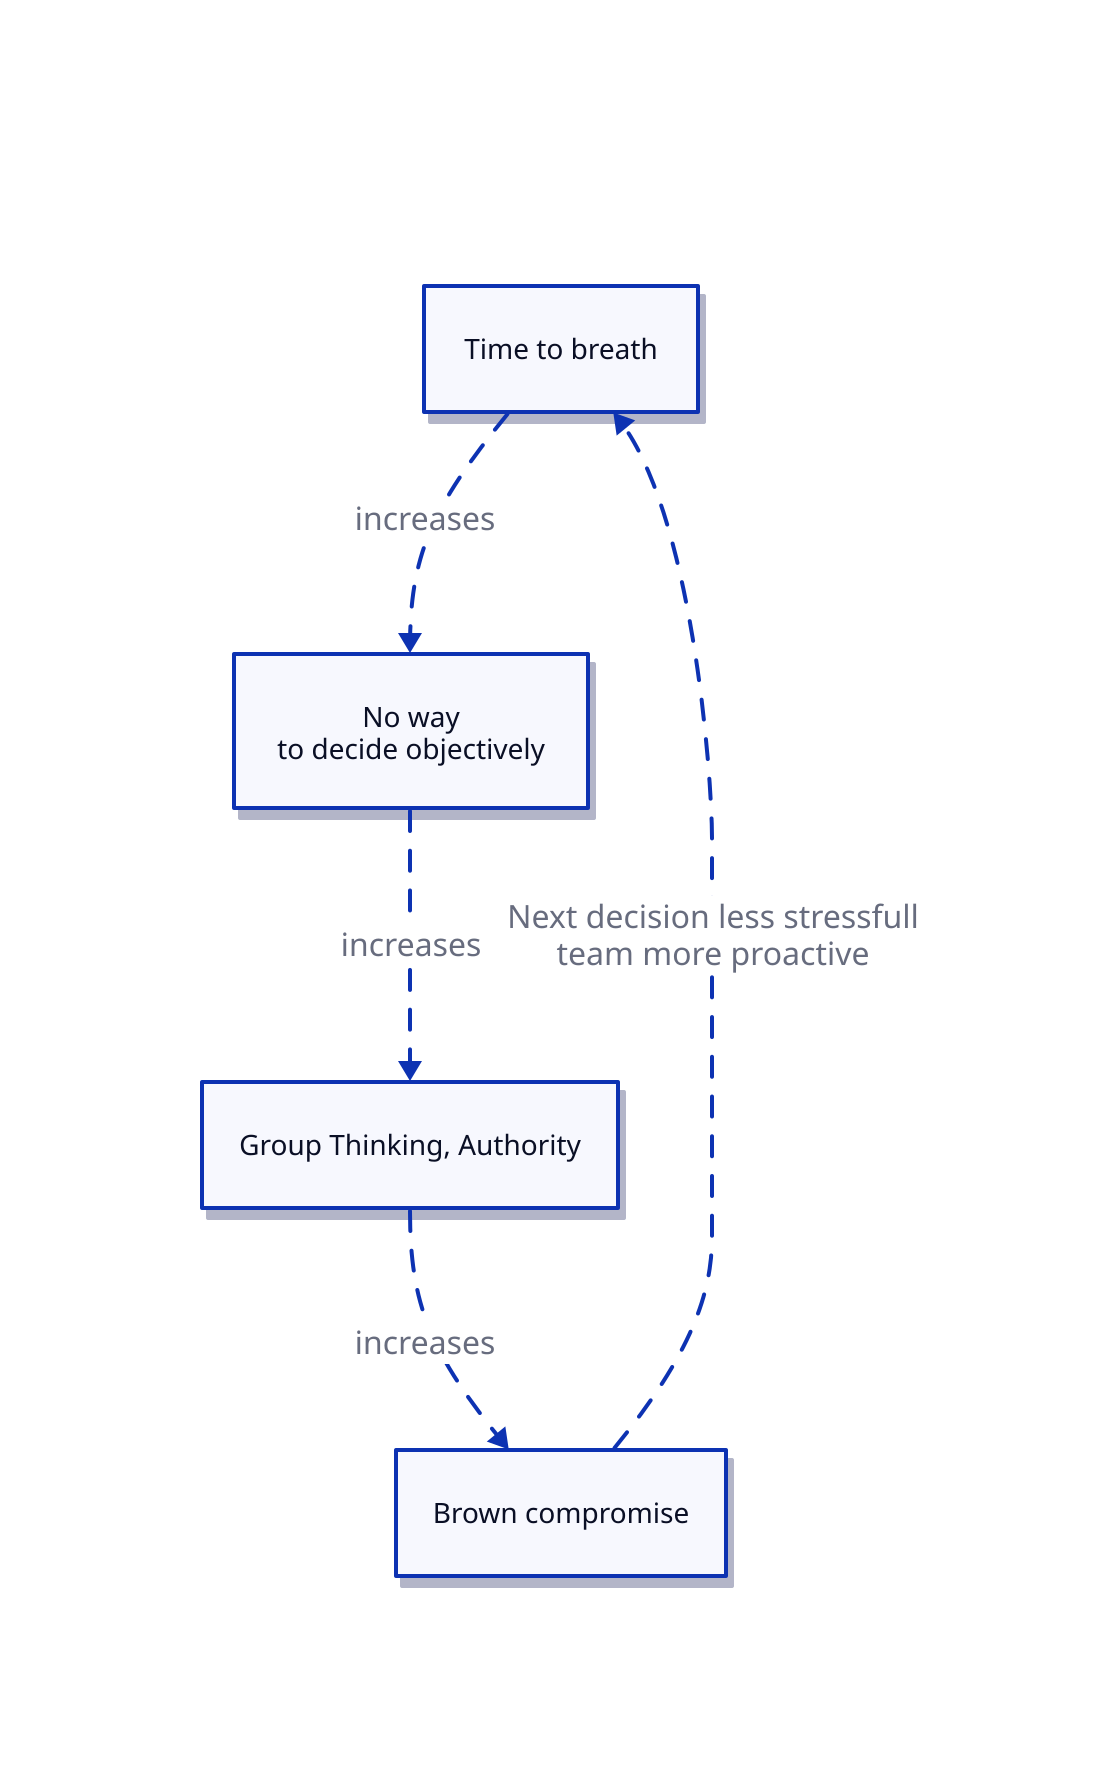 vars: {
        d2-config: {
          layout-engine: elk
            theme-id: 6
        }
      }

title: |md
### Positive loop: time to breath
| {
shape: text
         near: top-center
         style.font-size: 40
         style.underline: true
}

*.style.font-size: 14
*.style.shadow: true

#direction: right

Time to breath -> No way\n to decide objectively : increases {
  style.animated: true
    style.bold: true
}
No way\n to decide objectively ->Group Thinking, Authority : increases {
  style.animated: true
    style.bold: true
}
Group Thinking, Authority -> Brown compromise : increases {
  style.animated: true
    style.bold: true
}
Brown compromise -> Time to breath : Next decision less stressfull\n team more proactive {
  style.animated: true
    style.bold: true
}


